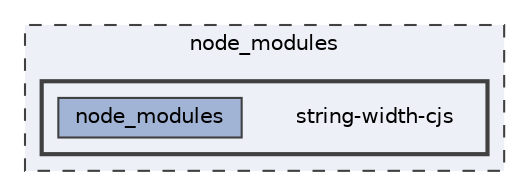 digraph "node_modules/string-width-cjs"
{
 // LATEX_PDF_SIZE
  bgcolor="transparent";
  edge [fontname=Helvetica,fontsize=10,labelfontname=Helvetica,labelfontsize=10];
  node [fontname=Helvetica,fontsize=10,shape=box,height=0.2,width=0.4];
  compound=true
  subgraph clusterdir_acd06b18086a0dd2ae699b1e0b775be8 {
    graph [ bgcolor="#edf0f7", pencolor="grey25", label="node_modules", fontname=Helvetica,fontsize=10 style="filled,dashed", URL="dir_acd06b18086a0dd2ae699b1e0b775be8.html",tooltip=""]
  subgraph clusterdir_e05bcd75b170444e267e822554949f1c {
    graph [ bgcolor="#edf0f7", pencolor="grey25", label="", fontname=Helvetica,fontsize=10 style="filled,bold", URL="dir_e05bcd75b170444e267e822554949f1c.html",tooltip=""]
    dir_e05bcd75b170444e267e822554949f1c [shape=plaintext, label="string-width-cjs"];
  dir_fd8d96e541e42f92a624313e367071b5 [label="node_modules", fillcolor="#a2b4d6", color="grey25", style="filled", URL="dir_fd8d96e541e42f92a624313e367071b5.html",tooltip=""];
  }
  }
}
